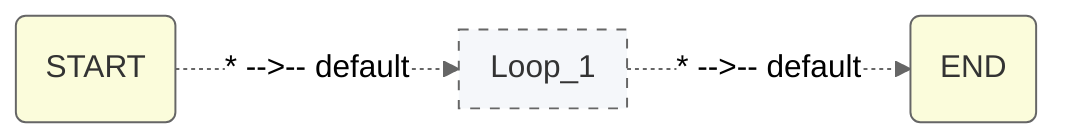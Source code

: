 %%{ init: { 'flowchart': { 'curve': 'linear' }, 'theme': 'neutral' } }%%
%% Rendered By Agently %%
flowchart LR
classDef chunk_style fill:#fbfcdb,stroke:#666,stroke-width:1px,color:#333;
classDef condition_chunk_style fill:#ECECFF,stroke:#9370DB,stroke-width:1px,color:#333;
classDef loop_style fill:#f5f7fa,stroke:#666,stroke-width:1px,color:#333,stroke-dasharray: 5 5
    subgraph Loop_1
    direction LR
    end
    d55e9368-7311-416e-b799-d21f0ab4f836("START"):::chunk_style -.-> |"* -->-- default"| Loop_1:::loop_style
    Loop_1:::loop_style -.-> |"* -->-- default"| 9ecd3834-603f-442d-9038-7813f387f1cd("END"):::chunk_style